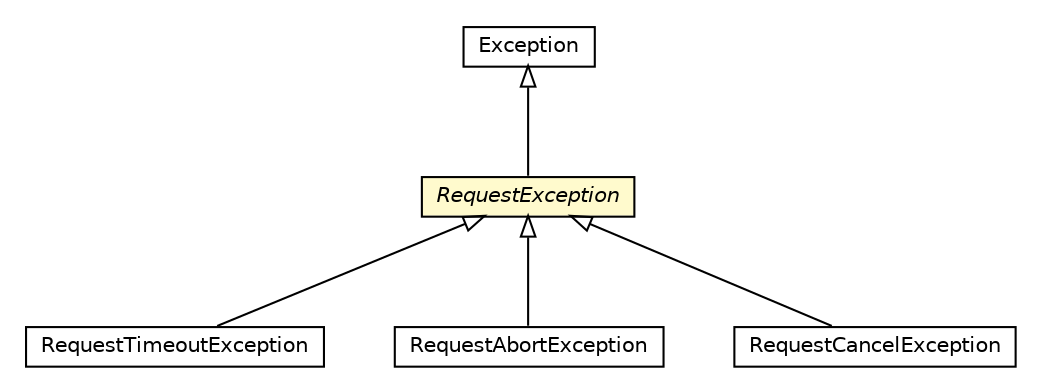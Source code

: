 #!/usr/local/bin/dot
#
# Class diagram 
# Generated by UMLGraph version R5_6-24-gf6e263 (http://www.umlgraph.org/)
#

digraph G {
	edge [fontname="Helvetica",fontsize=10,labelfontname="Helvetica",labelfontsize=10];
	node [fontname="Helvetica",fontsize=10,shape=plaintext];
	nodesep=0.25;
	ranksep=0.5;
	// io.reinert.requestor.core.RequestTimeoutException
	c61551 [label=<<table title="io.reinert.requestor.core.RequestTimeoutException" border="0" cellborder="1" cellspacing="0" cellpadding="2" port="p" href="./RequestTimeoutException.html">
		<tr><td><table border="0" cellspacing="0" cellpadding="1">
<tr><td align="center" balign="center"> RequestTimeoutException </td></tr>
		</table></td></tr>
		</table>>, URL="./RequestTimeoutException.html", fontname="Helvetica", fontcolor="black", fontsize=10.0];
	// io.reinert.requestor.core.RequestException
	c61580 [label=<<table title="io.reinert.requestor.core.RequestException" border="0" cellborder="1" cellspacing="0" cellpadding="2" port="p" bgcolor="lemonChiffon" href="./RequestException.html">
		<tr><td><table border="0" cellspacing="0" cellpadding="1">
<tr><td align="center" balign="center"><font face="Helvetica-Oblique"> RequestException </font></td></tr>
		</table></td></tr>
		</table>>, URL="./RequestException.html", fontname="Helvetica", fontcolor="black", fontsize=10.0];
	// io.reinert.requestor.core.RequestAbortException
	c61616 [label=<<table title="io.reinert.requestor.core.RequestAbortException" border="0" cellborder="1" cellspacing="0" cellpadding="2" port="p" href="./RequestAbortException.html">
		<tr><td><table border="0" cellspacing="0" cellpadding="1">
<tr><td align="center" balign="center"> RequestAbortException </td></tr>
		</table></td></tr>
		</table>>, URL="./RequestAbortException.html", fontname="Helvetica", fontcolor="black", fontsize=10.0];
	// io.reinert.requestor.core.RequestCancelException
	c61623 [label=<<table title="io.reinert.requestor.core.RequestCancelException" border="0" cellborder="1" cellspacing="0" cellpadding="2" port="p" href="./RequestCancelException.html">
		<tr><td><table border="0" cellspacing="0" cellpadding="1">
<tr><td align="center" balign="center"> RequestCancelException </td></tr>
		</table></td></tr>
		</table>>, URL="./RequestCancelException.html", fontname="Helvetica", fontcolor="black", fontsize=10.0];
	//io.reinert.requestor.core.RequestTimeoutException extends io.reinert.requestor.core.RequestException
	c61580:p -> c61551:p [dir=back,arrowtail=empty];
	//io.reinert.requestor.core.RequestException extends java.lang.Exception
	c61810:p -> c61580:p [dir=back,arrowtail=empty];
	//io.reinert.requestor.core.RequestAbortException extends io.reinert.requestor.core.RequestException
	c61580:p -> c61616:p [dir=back,arrowtail=empty];
	//io.reinert.requestor.core.RequestCancelException extends io.reinert.requestor.core.RequestException
	c61580:p -> c61623:p [dir=back,arrowtail=empty];
	// java.lang.Exception
	c61810 [label=<<table title="java.lang.Exception" border="0" cellborder="1" cellspacing="0" cellpadding="2" port="p" href="http://java.sun.com/j2se/1.4.2/docs/api/java/lang/Exception.html">
		<tr><td><table border="0" cellspacing="0" cellpadding="1">
<tr><td align="center" balign="center"> Exception </td></tr>
		</table></td></tr>
		</table>>, URL="http://java.sun.com/j2se/1.4.2/docs/api/java/lang/Exception.html", fontname="Helvetica", fontcolor="black", fontsize=10.0];
}


